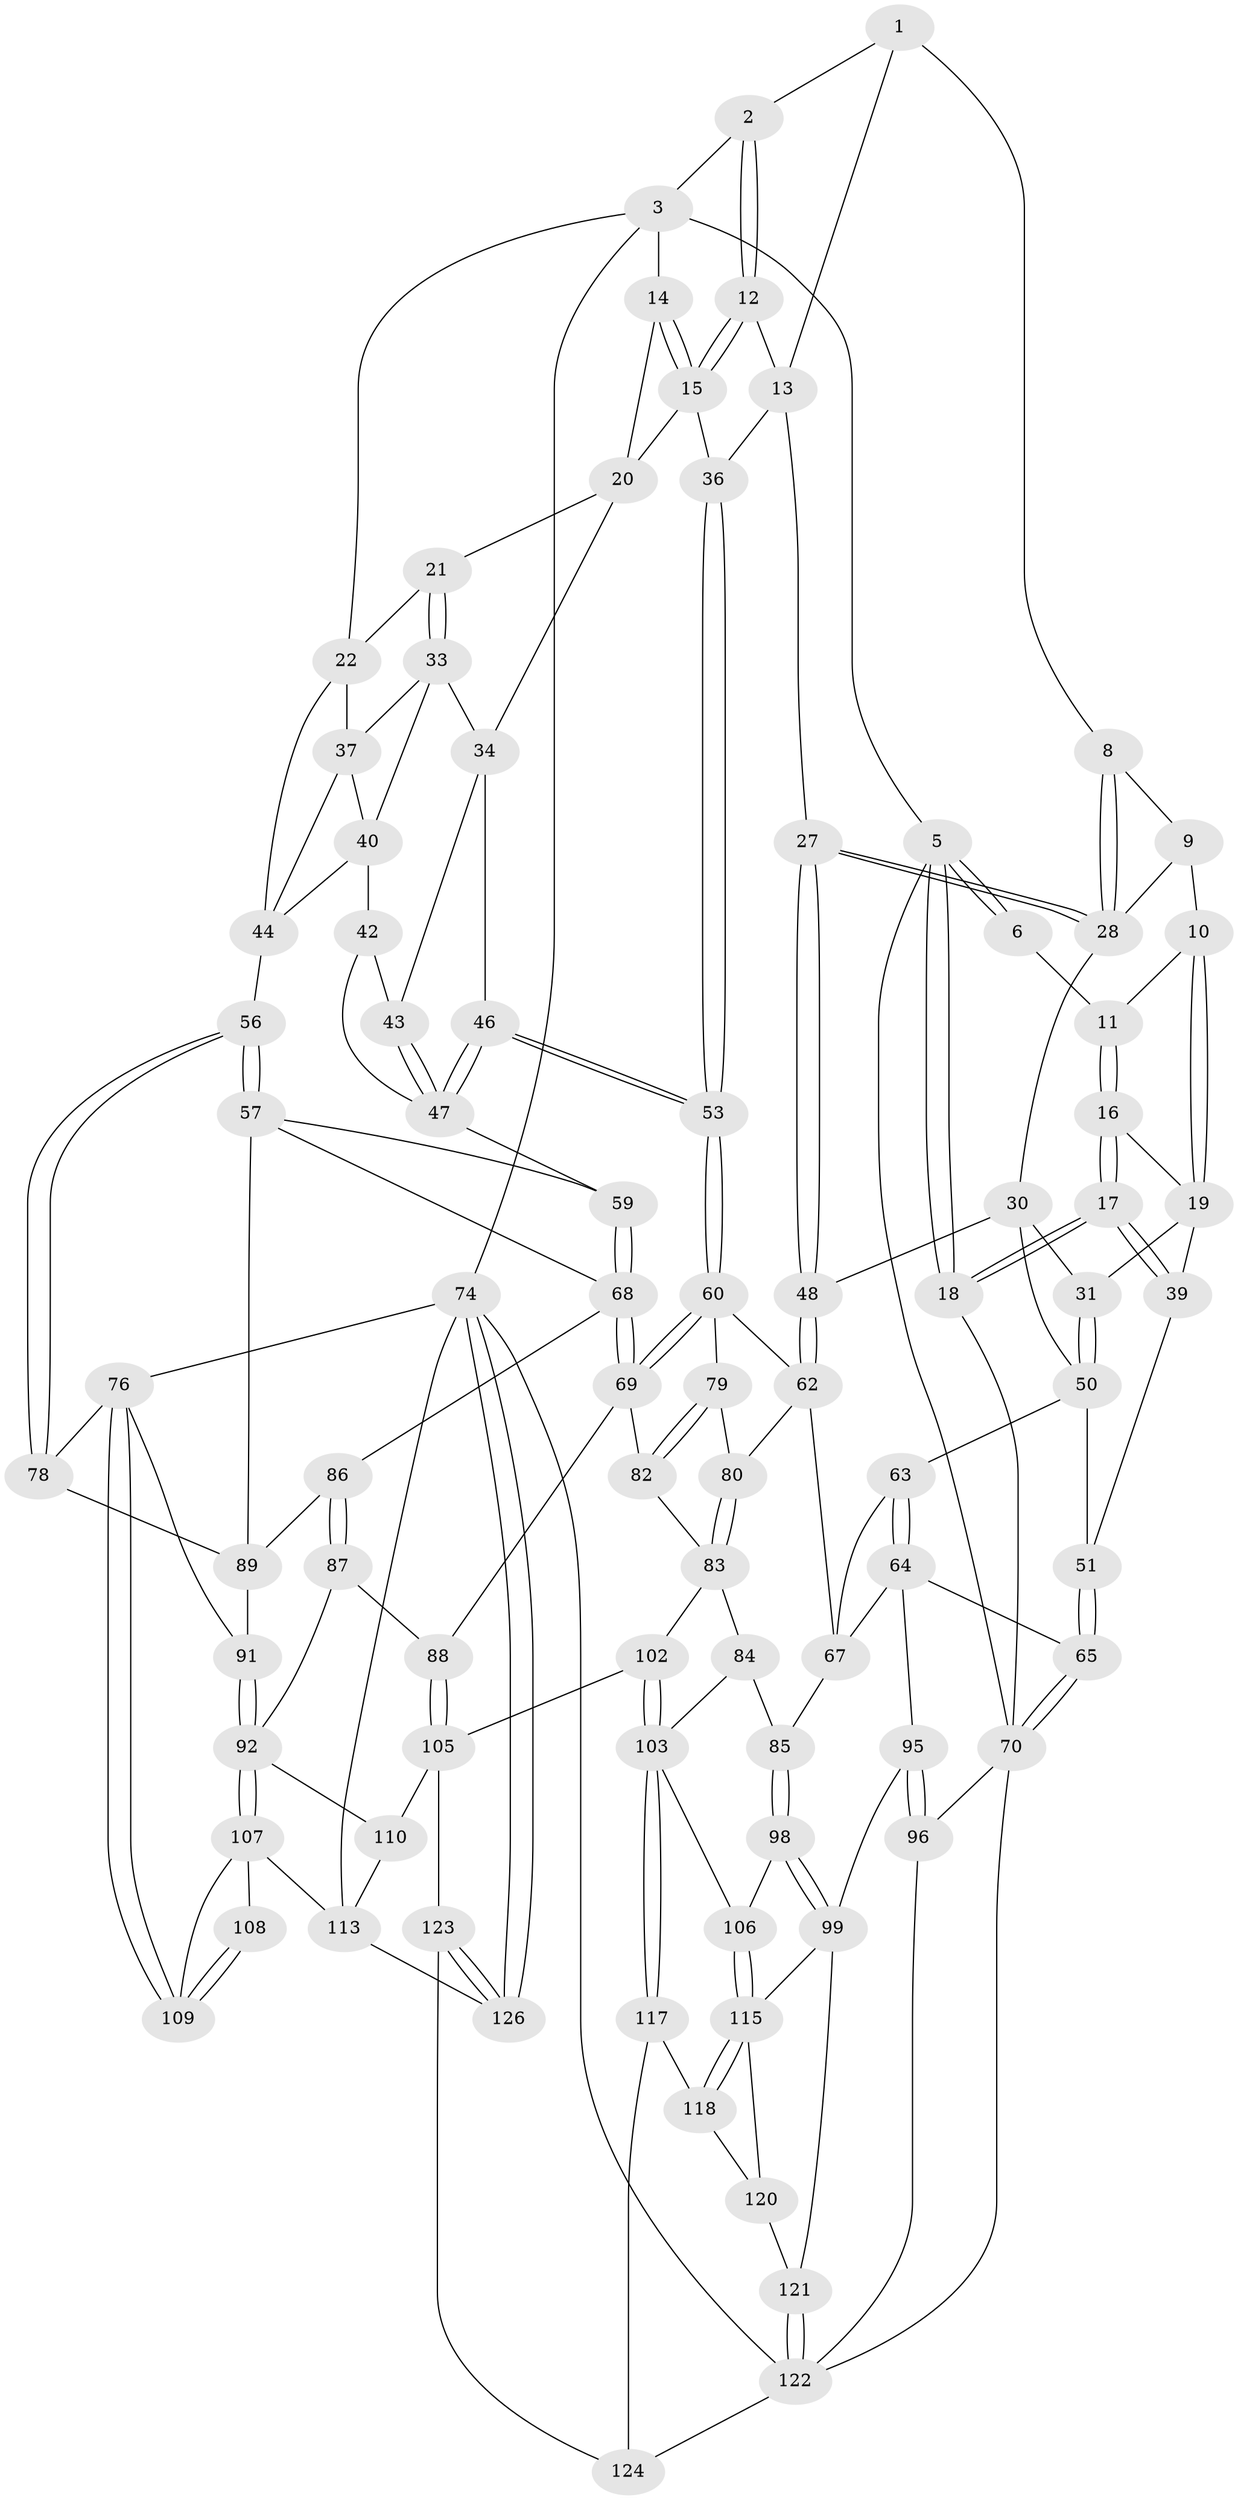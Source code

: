 // original degree distribution, {3: 0.023622047244094488, 4: 0.2125984251968504, 6: 0.2047244094488189, 5: 0.5590551181102362}
// Generated by graph-tools (version 1.1) at 2025/11/02/27/25 16:11:56]
// undirected, 88 vertices, 198 edges
graph export_dot {
graph [start="1"]
  node [color=gray90,style=filled];
  1 [pos="+0.4671730890835739+0",super="+7"];
  2 [pos="+0.5311483909633247+0"];
  3 [pos="+0.7516290441024344+0",super="+4"];
  5 [pos="+0+0"];
  6 [pos="+0.0979947367440397+0"];
  8 [pos="+0.2662196663059201+0.08030490719736293"];
  9 [pos="+0.2474057712763584+0.07688317779497116"];
  10 [pos="+0.2217844605361329+0.05794337876175731"];
  11 [pos="+0.1577803097790973+0"];
  12 [pos="+0.5066772434635922+0"];
  13 [pos="+0.40501354884896557+0.10350502581257694",super="+26"];
  14 [pos="+0.7520636146264992+0.048174870763811585"];
  15 [pos="+0.5779637835158975+0.13785059574276537",super="+25"];
  16 [pos="+0.08475421908992585+0.09622329242026152"];
  17 [pos="+0+0.2066343522555995"];
  18 [pos="+0+0.20620620410213833"];
  19 [pos="+0.13883629542635176+0.17368118486060174",super="+32"];
  20 [pos="+0.7534995463324441+0.05395225431579803",super="+24"];
  21 [pos="+0.7832985862716307+0.10083502500954489"];
  22 [pos="+0.9159053870439988+0.12488911126188336",super="+23"];
  27 [pos="+0.37224806054295745+0.27542207837168786"];
  28 [pos="+0.33658570600873217+0.24310831700222482",super="+29"];
  30 [pos="+0.1724326115150328+0.20932318724211577",super="+49"];
  31 [pos="+0.1534191963463551+0.2099862174624245"];
  33 [pos="+0.7862625441899344+0.18267096805009797",super="+38"];
  34 [pos="+0.7618135468954482+0.1978402152234034",super="+35"];
  36 [pos="+0.4616498149845024+0.24704494944699174"];
  37 [pos="+0.8358906318321297+0.20384800533567637",super="+45"];
  39 [pos="+0+0.22771619100058205"];
  40 [pos="+0.8367916257832111+0.26704278734368",super="+41"];
  42 [pos="+0.8193394849126874+0.3098737924611602"];
  43 [pos="+0.7592799574044095+0.23909983713208613"];
  44 [pos="+1+0.18513734143349367",super="+54"];
  46 [pos="+0.6485677513296977+0.33062843718001705"];
  47 [pos="+0.702703177248379+0.3268836055512611",super="+55"];
  48 [pos="+0.36097385362084533+0.303986680642237"];
  50 [pos="+0.1327822965596227+0.3190634335077334",super="+52"];
  51 [pos="+0.10129661806562873+0.3258344147539592"];
  53 [pos="+0.6281554081930274+0.35306818854234595"];
  56 [pos="+1+0.3661909028794879"];
  57 [pos="+1+0.3897238589561056",super="+58"];
  59 [pos="+0.8079974958995755+0.3441419359014492"];
  60 [pos="+0.6119742347191721+0.4211531146119475",super="+61"];
  62 [pos="+0.36748420870838655+0.34027874544122516",super="+66"];
  63 [pos="+0.1834587720076739+0.3960840402897046"];
  64 [pos="+0.10146934328789797+0.5284911063648854",super="+73"];
  65 [pos="+0.034655003909958654+0.4958417908005202"];
  67 [pos="+0.2878671187362781+0.4596571372199001",super="+72"];
  68 [pos="+0.7185582222361178+0.47450955675902073",super="+71"];
  69 [pos="+0.6568417244333001+0.4841730219089222",super="+81"];
  70 [pos="+0+0.4755897535270526",super="+97"];
  74 [pos="+1+1",super="+75"];
  76 [pos="+1+1",super="+77"];
  78 [pos="+1+0.6456689796755274"];
  79 [pos="+0.5380726584296156+0.4552167813543143"];
  80 [pos="+0.3854492603535769+0.5280918012929994"];
  82 [pos="+0.5130507990869279+0.5813098796424728"];
  83 [pos="+0.3890004912404045+0.6080545649310072",super="+94"];
  84 [pos="+0.2997973054074089+0.6360259099008188"];
  85 [pos="+0.23300728488340844+0.6362580206639088"];
  86 [pos="+0.85234502641709+0.4892334692669944"];
  87 [pos="+0.7522170103013665+0.6587866701663573"];
  88 [pos="+0.6698638589841468+0.6279534768499913"];
  89 [pos="+0.8818365643539895+0.4931526704501129",super="+90"];
  91 [pos="+0.8773886710855777+0.6584977683909495",super="+101"];
  92 [pos="+0.7914054927344982+0.695359991372466",super="+93"];
  95 [pos="+0.02253940660578422+0.7607228570692363"];
  96 [pos="+0+0.8049773906111417"];
  98 [pos="+0.2033450069071207+0.7379229751733848"];
  99 [pos="+0.1455630868829606+0.7946049610769337",super="+100"];
  102 [pos="+0.4998794422191322+0.8114459649407768"];
  103 [pos="+0.4703134522344864+0.8281554417679544",super="+104"];
  105 [pos="+0.5045614520644296+0.812032438882153",super="+111"];
  106 [pos="+0.30879096581803034+0.7866418049427157"];
  107 [pos="+0.8208339663363744+0.7487102150735649",super="+112"];
  108 [pos="+0.9237978662385709+0.7529563245696858"];
  109 [pos="+0.9263840289899646+0.8203885107436583"];
  110 [pos="+0.6462391875279195+0.8814270080738046"];
  113 [pos="+0.8271644894221852+0.8321038619253003",super="+114"];
  115 [pos="+0.2679394726865297+0.8339574618564674",super="+116"];
  117 [pos="+0.46570742537072696+0.8339842776386752",super="+125"];
  118 [pos="+0.27451539502087813+0.885067620725664",super="+119"];
  120 [pos="+0.2385250021624474+0.9467425634626474"];
  121 [pos="+0.11674917775755009+0.8869645095443878"];
  122 [pos="+0.08817769526294197+0.9719390031826681",super="+127"];
  123 [pos="+0.5441077256093609+1"];
  124 [pos="+0.2590824585011312+1"];
  126 [pos="+0.8658549626009228+1"];
  1 -- 2;
  1 -- 8;
  1 -- 13;
  2 -- 3;
  2 -- 12;
  2 -- 12;
  3 -- 14;
  3 -- 74;
  3 -- 5;
  3 -- 22;
  5 -- 6;
  5 -- 6;
  5 -- 18;
  5 -- 18;
  5 -- 70;
  6 -- 11;
  8 -- 9;
  8 -- 28;
  8 -- 28;
  9 -- 10;
  9 -- 28;
  10 -- 11;
  10 -- 19;
  10 -- 19;
  11 -- 16;
  11 -- 16;
  12 -- 13;
  12 -- 15;
  12 -- 15;
  13 -- 27;
  13 -- 36;
  14 -- 15;
  14 -- 15;
  14 -- 20;
  15 -- 36;
  15 -- 20;
  16 -- 17;
  16 -- 17;
  16 -- 19;
  17 -- 18;
  17 -- 18;
  17 -- 39;
  17 -- 39;
  18 -- 70;
  19 -- 39;
  19 -- 31;
  20 -- 21;
  20 -- 34;
  21 -- 22;
  21 -- 33;
  21 -- 33;
  22 -- 37;
  22 -- 44;
  27 -- 28;
  27 -- 28;
  27 -- 48;
  27 -- 48;
  28 -- 30;
  30 -- 31;
  30 -- 48;
  30 -- 50;
  31 -- 50;
  31 -- 50;
  33 -- 34;
  33 -- 40;
  33 -- 37;
  34 -- 43;
  34 -- 46;
  36 -- 53;
  36 -- 53;
  37 -- 40;
  37 -- 44;
  39 -- 51;
  40 -- 42;
  40 -- 44;
  42 -- 43;
  42 -- 47;
  43 -- 47;
  43 -- 47;
  44 -- 56;
  46 -- 47;
  46 -- 47;
  46 -- 53;
  46 -- 53;
  47 -- 59;
  48 -- 62;
  48 -- 62;
  50 -- 51;
  50 -- 63;
  51 -- 65;
  51 -- 65;
  53 -- 60;
  53 -- 60;
  56 -- 57;
  56 -- 57;
  56 -- 78;
  56 -- 78;
  57 -- 89;
  57 -- 59;
  57 -- 68;
  59 -- 68;
  59 -- 68;
  60 -- 69;
  60 -- 69;
  60 -- 62;
  60 -- 79;
  62 -- 80;
  62 -- 67;
  63 -- 64;
  63 -- 64;
  63 -- 67;
  64 -- 65;
  64 -- 95;
  64 -- 67;
  65 -- 70;
  65 -- 70;
  67 -- 85;
  68 -- 69;
  68 -- 69;
  68 -- 86;
  69 -- 88;
  69 -- 82;
  70 -- 96;
  70 -- 122;
  74 -- 126;
  74 -- 126;
  74 -- 122;
  74 -- 113;
  74 -- 76;
  76 -- 109;
  76 -- 109;
  76 -- 78;
  76 -- 91;
  78 -- 89;
  79 -- 80;
  79 -- 82;
  79 -- 82;
  80 -- 83;
  80 -- 83;
  82 -- 83;
  83 -- 84;
  83 -- 102;
  84 -- 85;
  84 -- 103;
  85 -- 98;
  85 -- 98;
  86 -- 87;
  86 -- 87;
  86 -- 89;
  87 -- 88;
  87 -- 92;
  88 -- 105;
  88 -- 105;
  89 -- 91;
  91 -- 92;
  91 -- 92;
  92 -- 107;
  92 -- 107;
  92 -- 110;
  95 -- 96;
  95 -- 96;
  95 -- 99;
  96 -- 122;
  98 -- 99;
  98 -- 99;
  98 -- 106;
  99 -- 121;
  99 -- 115;
  102 -- 103;
  102 -- 103;
  102 -- 105;
  103 -- 117;
  103 -- 117;
  103 -- 106;
  105 -- 123;
  105 -- 110;
  106 -- 115;
  106 -- 115;
  107 -- 108;
  107 -- 113;
  107 -- 109;
  108 -- 109;
  108 -- 109;
  110 -- 113;
  113 -- 126;
  115 -- 118;
  115 -- 118;
  115 -- 120;
  117 -- 118 [weight=2];
  117 -- 124;
  118 -- 120;
  120 -- 121;
  121 -- 122;
  121 -- 122;
  122 -- 124;
  123 -- 124;
  123 -- 126;
  123 -- 126;
}
